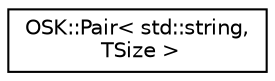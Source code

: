 digraph "Representación gráfica de la clase"
{
 // INTERACTIVE_SVG=YES
 // LATEX_PDF_SIZE
  edge [fontname="Helvetica",fontsize="10",labelfontname="Helvetica",labelfontsize="10"];
  node [fontname="Helvetica",fontsize="10",shape=record];
  rankdir="LR";
  Node0 [label="OSK::Pair\< std::string,\l TSize \>",height=0.2,width=0.4,color="black", fillcolor="white", style="filled",URL="$struct_o_s_k_1_1_pair.html",tooltip=" "];
}

